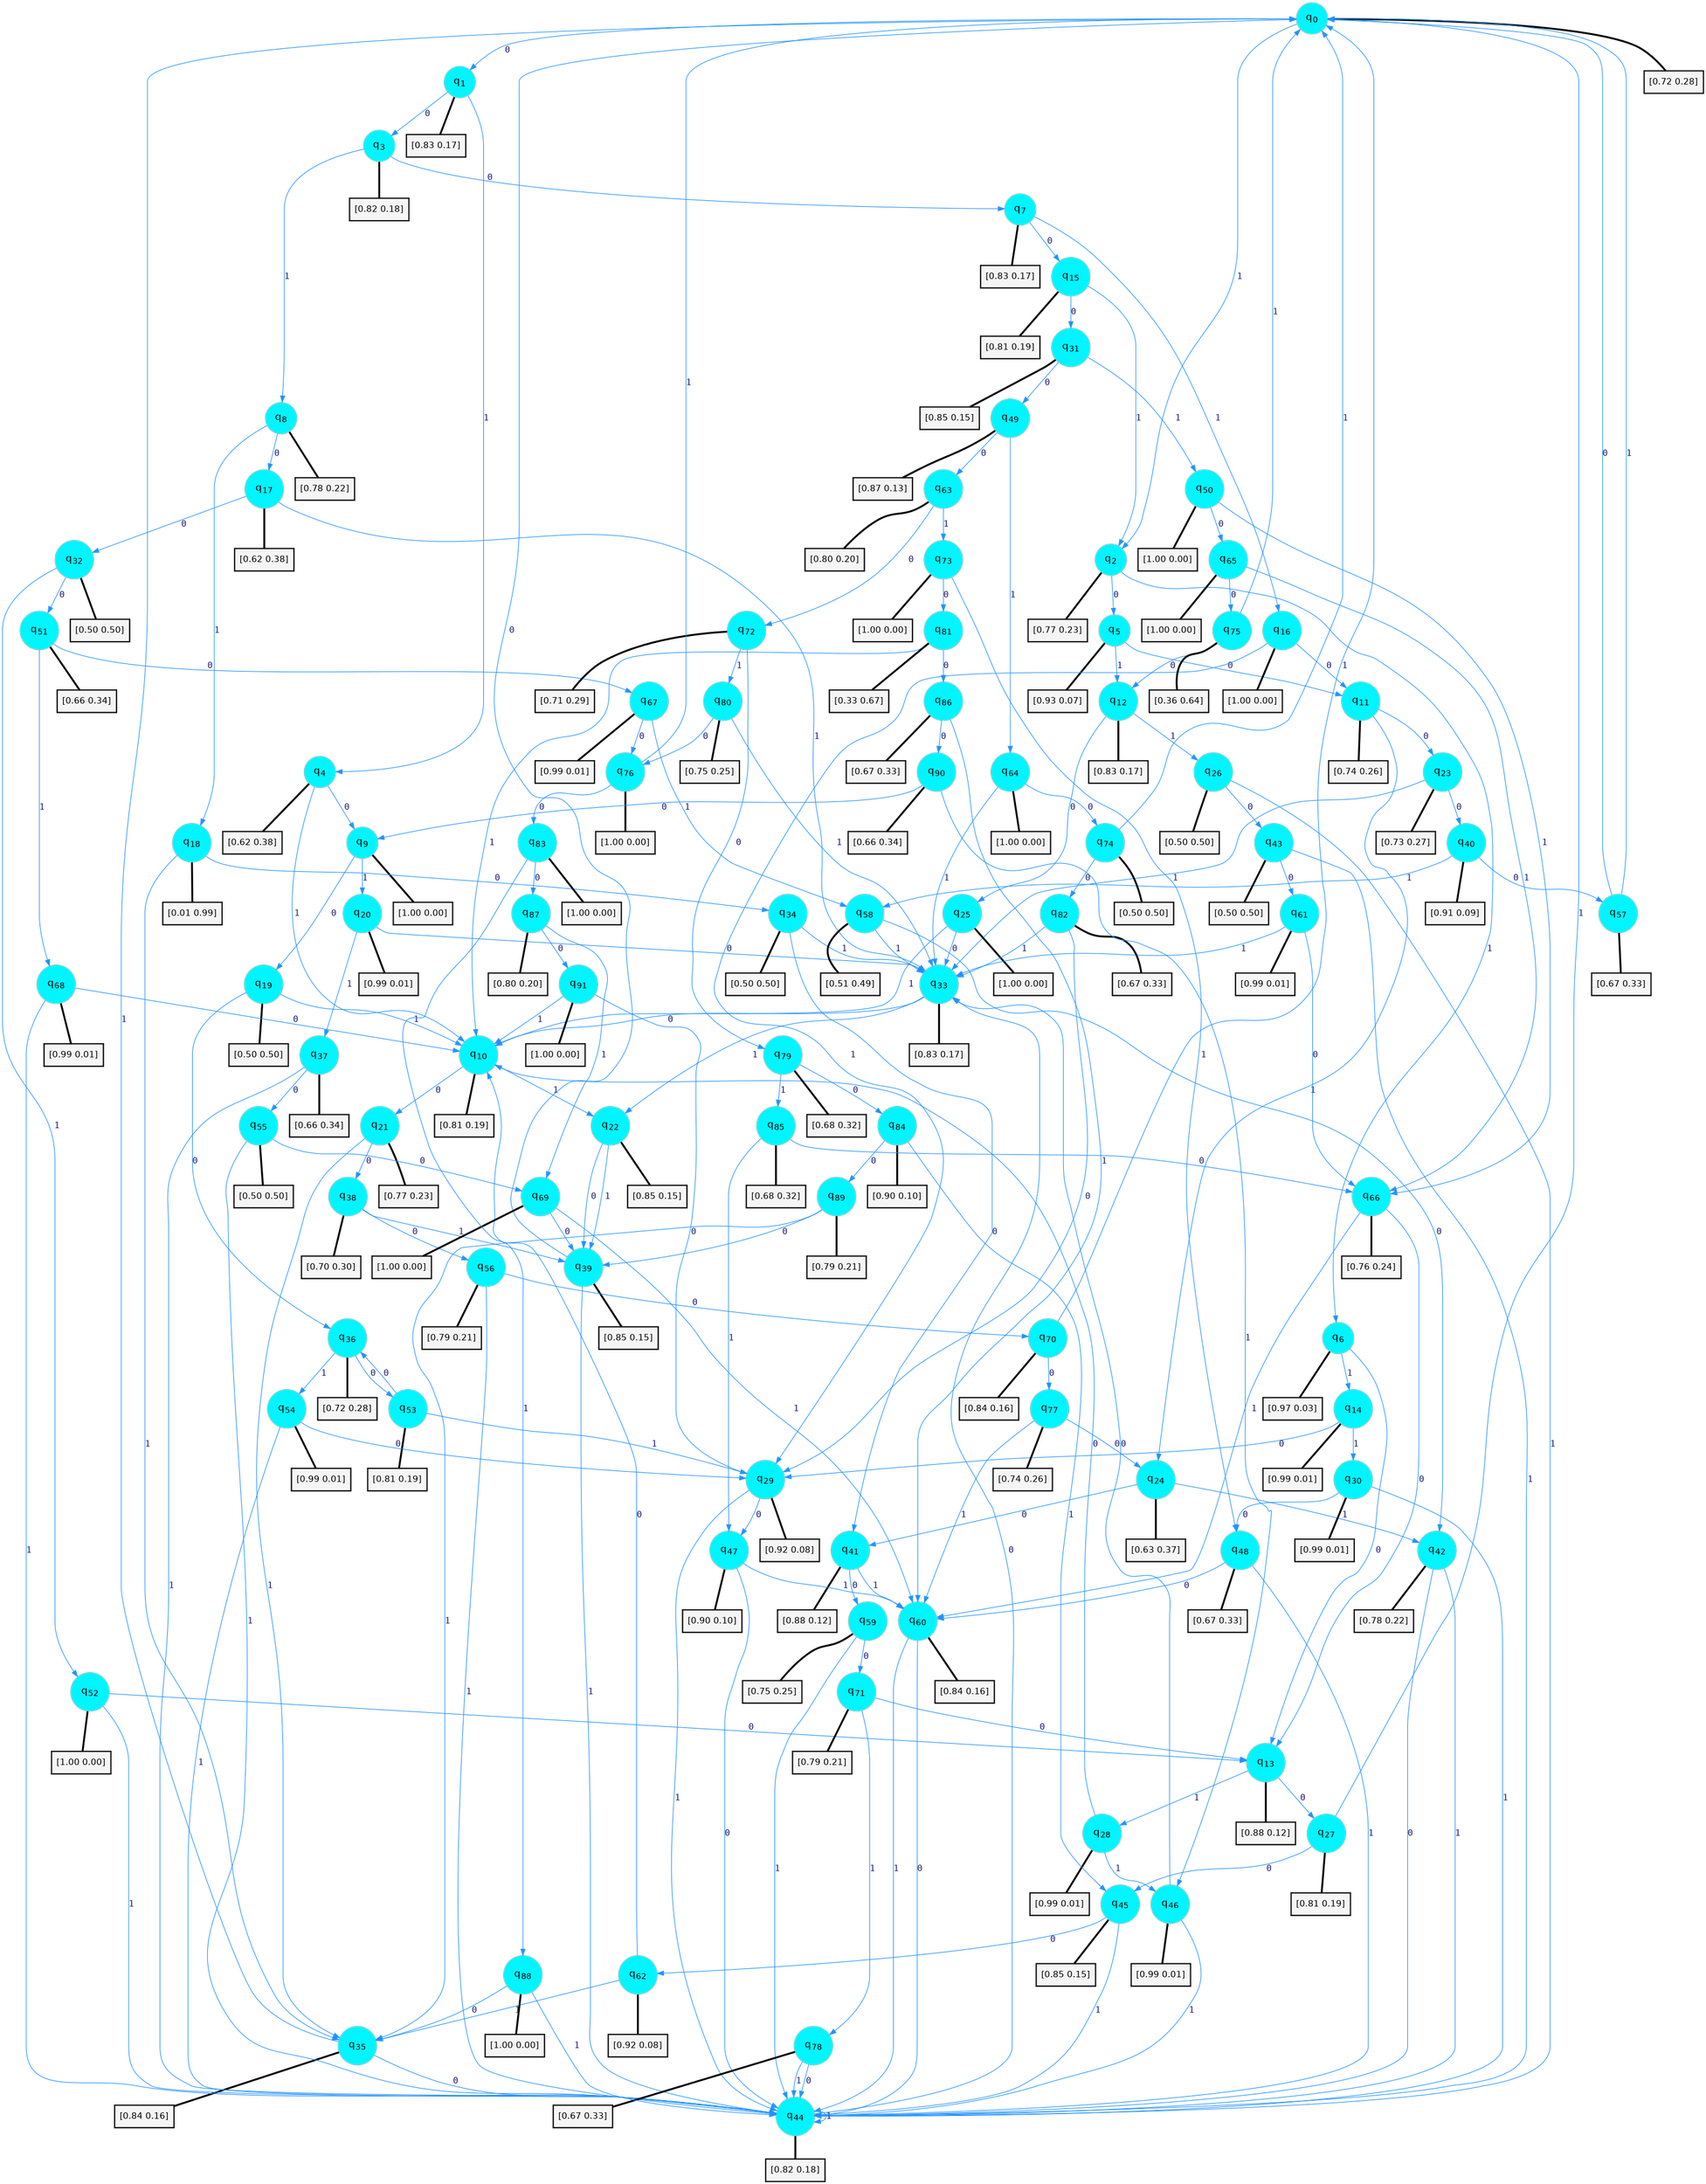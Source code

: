 digraph G {
graph [
bgcolor=transparent, dpi=300, rankdir=TD, size="40,25"];
node [
color=gray, fillcolor=turquoise1, fontcolor=black, fontname=Helvetica, fontsize=16, fontweight=bold, shape=circle, style=filled];
edge [
arrowsize=1, color=dodgerblue1, fontcolor=midnightblue, fontname=courier, fontweight=bold, penwidth=1, style=solid, weight=20];
0[label=<q<SUB>0</SUB>>];
1[label=<q<SUB>1</SUB>>];
2[label=<q<SUB>2</SUB>>];
3[label=<q<SUB>3</SUB>>];
4[label=<q<SUB>4</SUB>>];
5[label=<q<SUB>5</SUB>>];
6[label=<q<SUB>6</SUB>>];
7[label=<q<SUB>7</SUB>>];
8[label=<q<SUB>8</SUB>>];
9[label=<q<SUB>9</SUB>>];
10[label=<q<SUB>10</SUB>>];
11[label=<q<SUB>11</SUB>>];
12[label=<q<SUB>12</SUB>>];
13[label=<q<SUB>13</SUB>>];
14[label=<q<SUB>14</SUB>>];
15[label=<q<SUB>15</SUB>>];
16[label=<q<SUB>16</SUB>>];
17[label=<q<SUB>17</SUB>>];
18[label=<q<SUB>18</SUB>>];
19[label=<q<SUB>19</SUB>>];
20[label=<q<SUB>20</SUB>>];
21[label=<q<SUB>21</SUB>>];
22[label=<q<SUB>22</SUB>>];
23[label=<q<SUB>23</SUB>>];
24[label=<q<SUB>24</SUB>>];
25[label=<q<SUB>25</SUB>>];
26[label=<q<SUB>26</SUB>>];
27[label=<q<SUB>27</SUB>>];
28[label=<q<SUB>28</SUB>>];
29[label=<q<SUB>29</SUB>>];
30[label=<q<SUB>30</SUB>>];
31[label=<q<SUB>31</SUB>>];
32[label=<q<SUB>32</SUB>>];
33[label=<q<SUB>33</SUB>>];
34[label=<q<SUB>34</SUB>>];
35[label=<q<SUB>35</SUB>>];
36[label=<q<SUB>36</SUB>>];
37[label=<q<SUB>37</SUB>>];
38[label=<q<SUB>38</SUB>>];
39[label=<q<SUB>39</SUB>>];
40[label=<q<SUB>40</SUB>>];
41[label=<q<SUB>41</SUB>>];
42[label=<q<SUB>42</SUB>>];
43[label=<q<SUB>43</SUB>>];
44[label=<q<SUB>44</SUB>>];
45[label=<q<SUB>45</SUB>>];
46[label=<q<SUB>46</SUB>>];
47[label=<q<SUB>47</SUB>>];
48[label=<q<SUB>48</SUB>>];
49[label=<q<SUB>49</SUB>>];
50[label=<q<SUB>50</SUB>>];
51[label=<q<SUB>51</SUB>>];
52[label=<q<SUB>52</SUB>>];
53[label=<q<SUB>53</SUB>>];
54[label=<q<SUB>54</SUB>>];
55[label=<q<SUB>55</SUB>>];
56[label=<q<SUB>56</SUB>>];
57[label=<q<SUB>57</SUB>>];
58[label=<q<SUB>58</SUB>>];
59[label=<q<SUB>59</SUB>>];
60[label=<q<SUB>60</SUB>>];
61[label=<q<SUB>61</SUB>>];
62[label=<q<SUB>62</SUB>>];
63[label=<q<SUB>63</SUB>>];
64[label=<q<SUB>64</SUB>>];
65[label=<q<SUB>65</SUB>>];
66[label=<q<SUB>66</SUB>>];
67[label=<q<SUB>67</SUB>>];
68[label=<q<SUB>68</SUB>>];
69[label=<q<SUB>69</SUB>>];
70[label=<q<SUB>70</SUB>>];
71[label=<q<SUB>71</SUB>>];
72[label=<q<SUB>72</SUB>>];
73[label=<q<SUB>73</SUB>>];
74[label=<q<SUB>74</SUB>>];
75[label=<q<SUB>75</SUB>>];
76[label=<q<SUB>76</SUB>>];
77[label=<q<SUB>77</SUB>>];
78[label=<q<SUB>78</SUB>>];
79[label=<q<SUB>79</SUB>>];
80[label=<q<SUB>80</SUB>>];
81[label=<q<SUB>81</SUB>>];
82[label=<q<SUB>82</SUB>>];
83[label=<q<SUB>83</SUB>>];
84[label=<q<SUB>84</SUB>>];
85[label=<q<SUB>85</SUB>>];
86[label=<q<SUB>86</SUB>>];
87[label=<q<SUB>87</SUB>>];
88[label=<q<SUB>88</SUB>>];
89[label=<q<SUB>89</SUB>>];
90[label=<q<SUB>90</SUB>>];
91[label=<q<SUB>91</SUB>>];
92[label="[0.72 0.28]", shape=box,fontcolor=black, fontname=Helvetica, fontsize=14, penwidth=2, fillcolor=whitesmoke,color=black];
93[label="[0.83 0.17]", shape=box,fontcolor=black, fontname=Helvetica, fontsize=14, penwidth=2, fillcolor=whitesmoke,color=black];
94[label="[0.77 0.23]", shape=box,fontcolor=black, fontname=Helvetica, fontsize=14, penwidth=2, fillcolor=whitesmoke,color=black];
95[label="[0.82 0.18]", shape=box,fontcolor=black, fontname=Helvetica, fontsize=14, penwidth=2, fillcolor=whitesmoke,color=black];
96[label="[0.62 0.38]", shape=box,fontcolor=black, fontname=Helvetica, fontsize=14, penwidth=2, fillcolor=whitesmoke,color=black];
97[label="[0.93 0.07]", shape=box,fontcolor=black, fontname=Helvetica, fontsize=14, penwidth=2, fillcolor=whitesmoke,color=black];
98[label="[0.97 0.03]", shape=box,fontcolor=black, fontname=Helvetica, fontsize=14, penwidth=2, fillcolor=whitesmoke,color=black];
99[label="[0.83 0.17]", shape=box,fontcolor=black, fontname=Helvetica, fontsize=14, penwidth=2, fillcolor=whitesmoke,color=black];
100[label="[0.78 0.22]", shape=box,fontcolor=black, fontname=Helvetica, fontsize=14, penwidth=2, fillcolor=whitesmoke,color=black];
101[label="[1.00 0.00]", shape=box,fontcolor=black, fontname=Helvetica, fontsize=14, penwidth=2, fillcolor=whitesmoke,color=black];
102[label="[0.81 0.19]", shape=box,fontcolor=black, fontname=Helvetica, fontsize=14, penwidth=2, fillcolor=whitesmoke,color=black];
103[label="[0.74 0.26]", shape=box,fontcolor=black, fontname=Helvetica, fontsize=14, penwidth=2, fillcolor=whitesmoke,color=black];
104[label="[0.83 0.17]", shape=box,fontcolor=black, fontname=Helvetica, fontsize=14, penwidth=2, fillcolor=whitesmoke,color=black];
105[label="[0.88 0.12]", shape=box,fontcolor=black, fontname=Helvetica, fontsize=14, penwidth=2, fillcolor=whitesmoke,color=black];
106[label="[0.99 0.01]", shape=box,fontcolor=black, fontname=Helvetica, fontsize=14, penwidth=2, fillcolor=whitesmoke,color=black];
107[label="[0.81 0.19]", shape=box,fontcolor=black, fontname=Helvetica, fontsize=14, penwidth=2, fillcolor=whitesmoke,color=black];
108[label="[1.00 0.00]", shape=box,fontcolor=black, fontname=Helvetica, fontsize=14, penwidth=2, fillcolor=whitesmoke,color=black];
109[label="[0.62 0.38]", shape=box,fontcolor=black, fontname=Helvetica, fontsize=14, penwidth=2, fillcolor=whitesmoke,color=black];
110[label="[0.01 0.99]", shape=box,fontcolor=black, fontname=Helvetica, fontsize=14, penwidth=2, fillcolor=whitesmoke,color=black];
111[label="[0.50 0.50]", shape=box,fontcolor=black, fontname=Helvetica, fontsize=14, penwidth=2, fillcolor=whitesmoke,color=black];
112[label="[0.99 0.01]", shape=box,fontcolor=black, fontname=Helvetica, fontsize=14, penwidth=2, fillcolor=whitesmoke,color=black];
113[label="[0.77 0.23]", shape=box,fontcolor=black, fontname=Helvetica, fontsize=14, penwidth=2, fillcolor=whitesmoke,color=black];
114[label="[0.85 0.15]", shape=box,fontcolor=black, fontname=Helvetica, fontsize=14, penwidth=2, fillcolor=whitesmoke,color=black];
115[label="[0.73 0.27]", shape=box,fontcolor=black, fontname=Helvetica, fontsize=14, penwidth=2, fillcolor=whitesmoke,color=black];
116[label="[0.63 0.37]", shape=box,fontcolor=black, fontname=Helvetica, fontsize=14, penwidth=2, fillcolor=whitesmoke,color=black];
117[label="[1.00 0.00]", shape=box,fontcolor=black, fontname=Helvetica, fontsize=14, penwidth=2, fillcolor=whitesmoke,color=black];
118[label="[0.50 0.50]", shape=box,fontcolor=black, fontname=Helvetica, fontsize=14, penwidth=2, fillcolor=whitesmoke,color=black];
119[label="[0.81 0.19]", shape=box,fontcolor=black, fontname=Helvetica, fontsize=14, penwidth=2, fillcolor=whitesmoke,color=black];
120[label="[0.99 0.01]", shape=box,fontcolor=black, fontname=Helvetica, fontsize=14, penwidth=2, fillcolor=whitesmoke,color=black];
121[label="[0.92 0.08]", shape=box,fontcolor=black, fontname=Helvetica, fontsize=14, penwidth=2, fillcolor=whitesmoke,color=black];
122[label="[0.99 0.01]", shape=box,fontcolor=black, fontname=Helvetica, fontsize=14, penwidth=2, fillcolor=whitesmoke,color=black];
123[label="[0.85 0.15]", shape=box,fontcolor=black, fontname=Helvetica, fontsize=14, penwidth=2, fillcolor=whitesmoke,color=black];
124[label="[0.50 0.50]", shape=box,fontcolor=black, fontname=Helvetica, fontsize=14, penwidth=2, fillcolor=whitesmoke,color=black];
125[label="[0.83 0.17]", shape=box,fontcolor=black, fontname=Helvetica, fontsize=14, penwidth=2, fillcolor=whitesmoke,color=black];
126[label="[0.50 0.50]", shape=box,fontcolor=black, fontname=Helvetica, fontsize=14, penwidth=2, fillcolor=whitesmoke,color=black];
127[label="[0.84 0.16]", shape=box,fontcolor=black, fontname=Helvetica, fontsize=14, penwidth=2, fillcolor=whitesmoke,color=black];
128[label="[0.72 0.28]", shape=box,fontcolor=black, fontname=Helvetica, fontsize=14, penwidth=2, fillcolor=whitesmoke,color=black];
129[label="[0.66 0.34]", shape=box,fontcolor=black, fontname=Helvetica, fontsize=14, penwidth=2, fillcolor=whitesmoke,color=black];
130[label="[0.70 0.30]", shape=box,fontcolor=black, fontname=Helvetica, fontsize=14, penwidth=2, fillcolor=whitesmoke,color=black];
131[label="[0.85 0.15]", shape=box,fontcolor=black, fontname=Helvetica, fontsize=14, penwidth=2, fillcolor=whitesmoke,color=black];
132[label="[0.91 0.09]", shape=box,fontcolor=black, fontname=Helvetica, fontsize=14, penwidth=2, fillcolor=whitesmoke,color=black];
133[label="[0.88 0.12]", shape=box,fontcolor=black, fontname=Helvetica, fontsize=14, penwidth=2, fillcolor=whitesmoke,color=black];
134[label="[0.78 0.22]", shape=box,fontcolor=black, fontname=Helvetica, fontsize=14, penwidth=2, fillcolor=whitesmoke,color=black];
135[label="[0.50 0.50]", shape=box,fontcolor=black, fontname=Helvetica, fontsize=14, penwidth=2, fillcolor=whitesmoke,color=black];
136[label="[0.82 0.18]", shape=box,fontcolor=black, fontname=Helvetica, fontsize=14, penwidth=2, fillcolor=whitesmoke,color=black];
137[label="[0.85 0.15]", shape=box,fontcolor=black, fontname=Helvetica, fontsize=14, penwidth=2, fillcolor=whitesmoke,color=black];
138[label="[0.99 0.01]", shape=box,fontcolor=black, fontname=Helvetica, fontsize=14, penwidth=2, fillcolor=whitesmoke,color=black];
139[label="[0.90 0.10]", shape=box,fontcolor=black, fontname=Helvetica, fontsize=14, penwidth=2, fillcolor=whitesmoke,color=black];
140[label="[0.67 0.33]", shape=box,fontcolor=black, fontname=Helvetica, fontsize=14, penwidth=2, fillcolor=whitesmoke,color=black];
141[label="[0.87 0.13]", shape=box,fontcolor=black, fontname=Helvetica, fontsize=14, penwidth=2, fillcolor=whitesmoke,color=black];
142[label="[1.00 0.00]", shape=box,fontcolor=black, fontname=Helvetica, fontsize=14, penwidth=2, fillcolor=whitesmoke,color=black];
143[label="[0.66 0.34]", shape=box,fontcolor=black, fontname=Helvetica, fontsize=14, penwidth=2, fillcolor=whitesmoke,color=black];
144[label="[1.00 0.00]", shape=box,fontcolor=black, fontname=Helvetica, fontsize=14, penwidth=2, fillcolor=whitesmoke,color=black];
145[label="[0.81 0.19]", shape=box,fontcolor=black, fontname=Helvetica, fontsize=14, penwidth=2, fillcolor=whitesmoke,color=black];
146[label="[0.99 0.01]", shape=box,fontcolor=black, fontname=Helvetica, fontsize=14, penwidth=2, fillcolor=whitesmoke,color=black];
147[label="[0.50 0.50]", shape=box,fontcolor=black, fontname=Helvetica, fontsize=14, penwidth=2, fillcolor=whitesmoke,color=black];
148[label="[0.79 0.21]", shape=box,fontcolor=black, fontname=Helvetica, fontsize=14, penwidth=2, fillcolor=whitesmoke,color=black];
149[label="[0.67 0.33]", shape=box,fontcolor=black, fontname=Helvetica, fontsize=14, penwidth=2, fillcolor=whitesmoke,color=black];
150[label="[0.51 0.49]", shape=box,fontcolor=black, fontname=Helvetica, fontsize=14, penwidth=2, fillcolor=whitesmoke,color=black];
151[label="[0.75 0.25]", shape=box,fontcolor=black, fontname=Helvetica, fontsize=14, penwidth=2, fillcolor=whitesmoke,color=black];
152[label="[0.84 0.16]", shape=box,fontcolor=black, fontname=Helvetica, fontsize=14, penwidth=2, fillcolor=whitesmoke,color=black];
153[label="[0.99 0.01]", shape=box,fontcolor=black, fontname=Helvetica, fontsize=14, penwidth=2, fillcolor=whitesmoke,color=black];
154[label="[0.92 0.08]", shape=box,fontcolor=black, fontname=Helvetica, fontsize=14, penwidth=2, fillcolor=whitesmoke,color=black];
155[label="[0.80 0.20]", shape=box,fontcolor=black, fontname=Helvetica, fontsize=14, penwidth=2, fillcolor=whitesmoke,color=black];
156[label="[1.00 0.00]", shape=box,fontcolor=black, fontname=Helvetica, fontsize=14, penwidth=2, fillcolor=whitesmoke,color=black];
157[label="[1.00 0.00]", shape=box,fontcolor=black, fontname=Helvetica, fontsize=14, penwidth=2, fillcolor=whitesmoke,color=black];
158[label="[0.76 0.24]", shape=box,fontcolor=black, fontname=Helvetica, fontsize=14, penwidth=2, fillcolor=whitesmoke,color=black];
159[label="[0.99 0.01]", shape=box,fontcolor=black, fontname=Helvetica, fontsize=14, penwidth=2, fillcolor=whitesmoke,color=black];
160[label="[0.99 0.01]", shape=box,fontcolor=black, fontname=Helvetica, fontsize=14, penwidth=2, fillcolor=whitesmoke,color=black];
161[label="[1.00 0.00]", shape=box,fontcolor=black, fontname=Helvetica, fontsize=14, penwidth=2, fillcolor=whitesmoke,color=black];
162[label="[0.84 0.16]", shape=box,fontcolor=black, fontname=Helvetica, fontsize=14, penwidth=2, fillcolor=whitesmoke,color=black];
163[label="[0.79 0.21]", shape=box,fontcolor=black, fontname=Helvetica, fontsize=14, penwidth=2, fillcolor=whitesmoke,color=black];
164[label="[0.71 0.29]", shape=box,fontcolor=black, fontname=Helvetica, fontsize=14, penwidth=2, fillcolor=whitesmoke,color=black];
165[label="[1.00 0.00]", shape=box,fontcolor=black, fontname=Helvetica, fontsize=14, penwidth=2, fillcolor=whitesmoke,color=black];
166[label="[0.50 0.50]", shape=box,fontcolor=black, fontname=Helvetica, fontsize=14, penwidth=2, fillcolor=whitesmoke,color=black];
167[label="[0.36 0.64]", shape=box,fontcolor=black, fontname=Helvetica, fontsize=14, penwidth=2, fillcolor=whitesmoke,color=black];
168[label="[1.00 0.00]", shape=box,fontcolor=black, fontname=Helvetica, fontsize=14, penwidth=2, fillcolor=whitesmoke,color=black];
169[label="[0.74 0.26]", shape=box,fontcolor=black, fontname=Helvetica, fontsize=14, penwidth=2, fillcolor=whitesmoke,color=black];
170[label="[0.67 0.33]", shape=box,fontcolor=black, fontname=Helvetica, fontsize=14, penwidth=2, fillcolor=whitesmoke,color=black];
171[label="[0.68 0.32]", shape=box,fontcolor=black, fontname=Helvetica, fontsize=14, penwidth=2, fillcolor=whitesmoke,color=black];
172[label="[0.75 0.25]", shape=box,fontcolor=black, fontname=Helvetica, fontsize=14, penwidth=2, fillcolor=whitesmoke,color=black];
173[label="[0.33 0.67]", shape=box,fontcolor=black, fontname=Helvetica, fontsize=14, penwidth=2, fillcolor=whitesmoke,color=black];
174[label="[0.67 0.33]", shape=box,fontcolor=black, fontname=Helvetica, fontsize=14, penwidth=2, fillcolor=whitesmoke,color=black];
175[label="[1.00 0.00]", shape=box,fontcolor=black, fontname=Helvetica, fontsize=14, penwidth=2, fillcolor=whitesmoke,color=black];
176[label="[0.90 0.10]", shape=box,fontcolor=black, fontname=Helvetica, fontsize=14, penwidth=2, fillcolor=whitesmoke,color=black];
177[label="[0.68 0.32]", shape=box,fontcolor=black, fontname=Helvetica, fontsize=14, penwidth=2, fillcolor=whitesmoke,color=black];
178[label="[0.67 0.33]", shape=box,fontcolor=black, fontname=Helvetica, fontsize=14, penwidth=2, fillcolor=whitesmoke,color=black];
179[label="[0.80 0.20]", shape=box,fontcolor=black, fontname=Helvetica, fontsize=14, penwidth=2, fillcolor=whitesmoke,color=black];
180[label="[1.00 0.00]", shape=box,fontcolor=black, fontname=Helvetica, fontsize=14, penwidth=2, fillcolor=whitesmoke,color=black];
181[label="[0.79 0.21]", shape=box,fontcolor=black, fontname=Helvetica, fontsize=14, penwidth=2, fillcolor=whitesmoke,color=black];
182[label="[0.66 0.34]", shape=box,fontcolor=black, fontname=Helvetica, fontsize=14, penwidth=2, fillcolor=whitesmoke,color=black];
183[label="[1.00 0.00]", shape=box,fontcolor=black, fontname=Helvetica, fontsize=14, penwidth=2, fillcolor=whitesmoke,color=black];
0->1 [label=0];
0->2 [label=1];
0->92 [arrowhead=none, penwidth=3,color=black];
1->3 [label=0];
1->4 [label=1];
1->93 [arrowhead=none, penwidth=3,color=black];
2->5 [label=0];
2->6 [label=1];
2->94 [arrowhead=none, penwidth=3,color=black];
3->7 [label=0];
3->8 [label=1];
3->95 [arrowhead=none, penwidth=3,color=black];
4->9 [label=0];
4->10 [label=1];
4->96 [arrowhead=none, penwidth=3,color=black];
5->11 [label=0];
5->12 [label=1];
5->97 [arrowhead=none, penwidth=3,color=black];
6->13 [label=0];
6->14 [label=1];
6->98 [arrowhead=none, penwidth=3,color=black];
7->15 [label=0];
7->16 [label=1];
7->99 [arrowhead=none, penwidth=3,color=black];
8->17 [label=0];
8->18 [label=1];
8->100 [arrowhead=none, penwidth=3,color=black];
9->19 [label=0];
9->20 [label=1];
9->101 [arrowhead=none, penwidth=3,color=black];
10->21 [label=0];
10->22 [label=1];
10->102 [arrowhead=none, penwidth=3,color=black];
11->23 [label=0];
11->24 [label=1];
11->103 [arrowhead=none, penwidth=3,color=black];
12->25 [label=0];
12->26 [label=1];
12->104 [arrowhead=none, penwidth=3,color=black];
13->27 [label=0];
13->28 [label=1];
13->105 [arrowhead=none, penwidth=3,color=black];
14->29 [label=0];
14->30 [label=1];
14->106 [arrowhead=none, penwidth=3,color=black];
15->31 [label=0];
15->2 [label=1];
15->107 [arrowhead=none, penwidth=3,color=black];
16->11 [label=0];
16->29 [label=1];
16->108 [arrowhead=none, penwidth=3,color=black];
17->32 [label=0];
17->33 [label=1];
17->109 [arrowhead=none, penwidth=3,color=black];
18->34 [label=0];
18->35 [label=1];
18->110 [arrowhead=none, penwidth=3,color=black];
19->36 [label=0];
19->10 [label=1];
19->111 [arrowhead=none, penwidth=3,color=black];
20->33 [label=0];
20->37 [label=1];
20->112 [arrowhead=none, penwidth=3,color=black];
21->38 [label=0];
21->35 [label=1];
21->113 [arrowhead=none, penwidth=3,color=black];
22->39 [label=0];
22->39 [label=1];
22->114 [arrowhead=none, penwidth=3,color=black];
23->40 [label=0];
23->33 [label=1];
23->115 [arrowhead=none, penwidth=3,color=black];
24->41 [label=0];
24->42 [label=1];
24->116 [arrowhead=none, penwidth=3,color=black];
25->33 [label=0];
25->10 [label=1];
25->117 [arrowhead=none, penwidth=3,color=black];
26->43 [label=0];
26->44 [label=1];
26->118 [arrowhead=none, penwidth=3,color=black];
27->45 [label=0];
27->0 [label=1];
27->119 [arrowhead=none, penwidth=3,color=black];
28->10 [label=0];
28->46 [label=1];
28->120 [arrowhead=none, penwidth=3,color=black];
29->47 [label=0];
29->44 [label=1];
29->121 [arrowhead=none, penwidth=3,color=black];
30->48 [label=0];
30->44 [label=1];
30->122 [arrowhead=none, penwidth=3,color=black];
31->49 [label=0];
31->50 [label=1];
31->123 [arrowhead=none, penwidth=3,color=black];
32->51 [label=0];
32->52 [label=1];
32->124 [arrowhead=none, penwidth=3,color=black];
33->10 [label=0];
33->22 [label=1];
33->125 [arrowhead=none, penwidth=3,color=black];
34->41 [label=0];
34->33 [label=1];
34->126 [arrowhead=none, penwidth=3,color=black];
35->44 [label=0];
35->0 [label=1];
35->127 [arrowhead=none, penwidth=3,color=black];
36->53 [label=0];
36->54 [label=1];
36->128 [arrowhead=none, penwidth=3,color=black];
37->55 [label=0];
37->44 [label=1];
37->129 [arrowhead=none, penwidth=3,color=black];
38->56 [label=0];
38->39 [label=1];
38->130 [arrowhead=none, penwidth=3,color=black];
39->0 [label=0];
39->44 [label=1];
39->131 [arrowhead=none, penwidth=3,color=black];
40->57 [label=0];
40->58 [label=1];
40->132 [arrowhead=none, penwidth=3,color=black];
41->59 [label=0];
41->60 [label=1];
41->133 [arrowhead=none, penwidth=3,color=black];
42->44 [label=0];
42->44 [label=1];
42->134 [arrowhead=none, penwidth=3,color=black];
43->61 [label=0];
43->44 [label=1];
43->135 [arrowhead=none, penwidth=3,color=black];
44->33 [label=0];
44->44 [label=1];
44->136 [arrowhead=none, penwidth=3,color=black];
45->62 [label=0];
45->44 [label=1];
45->137 [arrowhead=none, penwidth=3,color=black];
46->33 [label=0];
46->44 [label=1];
46->138 [arrowhead=none, penwidth=3,color=black];
47->44 [label=0];
47->60 [label=1];
47->139 [arrowhead=none, penwidth=3,color=black];
48->60 [label=0];
48->44 [label=1];
48->140 [arrowhead=none, penwidth=3,color=black];
49->63 [label=0];
49->64 [label=1];
49->141 [arrowhead=none, penwidth=3,color=black];
50->65 [label=0];
50->66 [label=1];
50->142 [arrowhead=none, penwidth=3,color=black];
51->67 [label=0];
51->68 [label=1];
51->143 [arrowhead=none, penwidth=3,color=black];
52->13 [label=0];
52->44 [label=1];
52->144 [arrowhead=none, penwidth=3,color=black];
53->36 [label=0];
53->29 [label=1];
53->145 [arrowhead=none, penwidth=3,color=black];
54->29 [label=0];
54->44 [label=1];
54->146 [arrowhead=none, penwidth=3,color=black];
55->69 [label=0];
55->44 [label=1];
55->147 [arrowhead=none, penwidth=3,color=black];
56->70 [label=0];
56->44 [label=1];
56->148 [arrowhead=none, penwidth=3,color=black];
57->0 [label=0];
57->0 [label=1];
57->149 [arrowhead=none, penwidth=3,color=black];
58->42 [label=0];
58->33 [label=1];
58->150 [arrowhead=none, penwidth=3,color=black];
59->71 [label=0];
59->44 [label=1];
59->151 [arrowhead=none, penwidth=3,color=black];
60->44 [label=0];
60->44 [label=1];
60->152 [arrowhead=none, penwidth=3,color=black];
61->66 [label=0];
61->33 [label=1];
61->153 [arrowhead=none, penwidth=3,color=black];
62->10 [label=0];
62->35 [label=1];
62->154 [arrowhead=none, penwidth=3,color=black];
63->72 [label=0];
63->73 [label=1];
63->155 [arrowhead=none, penwidth=3,color=black];
64->74 [label=0];
64->33 [label=1];
64->156 [arrowhead=none, penwidth=3,color=black];
65->75 [label=0];
65->66 [label=1];
65->157 [arrowhead=none, penwidth=3,color=black];
66->13 [label=0];
66->60 [label=1];
66->158 [arrowhead=none, penwidth=3,color=black];
67->76 [label=0];
67->58 [label=1];
67->159 [arrowhead=none, penwidth=3,color=black];
68->10 [label=0];
68->44 [label=1];
68->160 [arrowhead=none, penwidth=3,color=black];
69->39 [label=0];
69->60 [label=1];
69->161 [arrowhead=none, penwidth=3,color=black];
70->77 [label=0];
70->0 [label=1];
70->162 [arrowhead=none, penwidth=3,color=black];
71->13 [label=0];
71->78 [label=1];
71->163 [arrowhead=none, penwidth=3,color=black];
72->79 [label=0];
72->80 [label=1];
72->164 [arrowhead=none, penwidth=3,color=black];
73->81 [label=0];
73->48 [label=1];
73->165 [arrowhead=none, penwidth=3,color=black];
74->82 [label=0];
74->0 [label=1];
74->166 [arrowhead=none, penwidth=3,color=black];
75->12 [label=0];
75->0 [label=1];
75->167 [arrowhead=none, penwidth=3,color=black];
76->83 [label=0];
76->0 [label=1];
76->168 [arrowhead=none, penwidth=3,color=black];
77->24 [label=0];
77->60 [label=1];
77->169 [arrowhead=none, penwidth=3,color=black];
78->44 [label=0];
78->44 [label=1];
78->170 [arrowhead=none, penwidth=3,color=black];
79->84 [label=0];
79->85 [label=1];
79->171 [arrowhead=none, penwidth=3,color=black];
80->76 [label=0];
80->33 [label=1];
80->172 [arrowhead=none, penwidth=3,color=black];
81->86 [label=0];
81->10 [label=1];
81->173 [arrowhead=none, penwidth=3,color=black];
82->29 [label=0];
82->33 [label=1];
82->174 [arrowhead=none, penwidth=3,color=black];
83->87 [label=0];
83->88 [label=1];
83->175 [arrowhead=none, penwidth=3,color=black];
84->89 [label=0];
84->45 [label=1];
84->176 [arrowhead=none, penwidth=3,color=black];
85->66 [label=0];
85->47 [label=1];
85->177 [arrowhead=none, penwidth=3,color=black];
86->90 [label=0];
86->60 [label=1];
86->178 [arrowhead=none, penwidth=3,color=black];
87->91 [label=0];
87->69 [label=1];
87->179 [arrowhead=none, penwidth=3,color=black];
88->35 [label=0];
88->44 [label=1];
88->180 [arrowhead=none, penwidth=3,color=black];
89->39 [label=0];
89->35 [label=1];
89->181 [arrowhead=none, penwidth=3,color=black];
90->9 [label=0];
90->46 [label=1];
90->182 [arrowhead=none, penwidth=3,color=black];
91->29 [label=0];
91->10 [label=1];
91->183 [arrowhead=none, penwidth=3,color=black];
}
